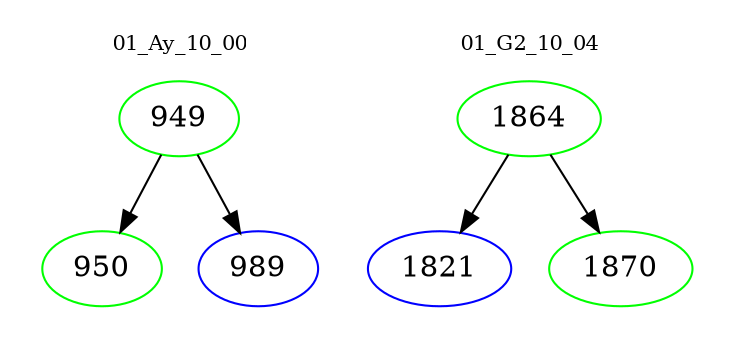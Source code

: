digraph{
subgraph cluster_0 {
color = white
label = "01_Ay_10_00";
fontsize=10;
T0_949 [label="949", color="green"]
T0_949 -> T0_950 [color="black"]
T0_950 [label="950", color="green"]
T0_949 -> T0_989 [color="black"]
T0_989 [label="989", color="blue"]
}
subgraph cluster_1 {
color = white
label = "01_G2_10_04";
fontsize=10;
T1_1864 [label="1864", color="green"]
T1_1864 -> T1_1821 [color="black"]
T1_1821 [label="1821", color="blue"]
T1_1864 -> T1_1870 [color="black"]
T1_1870 [label="1870", color="green"]
}
}
